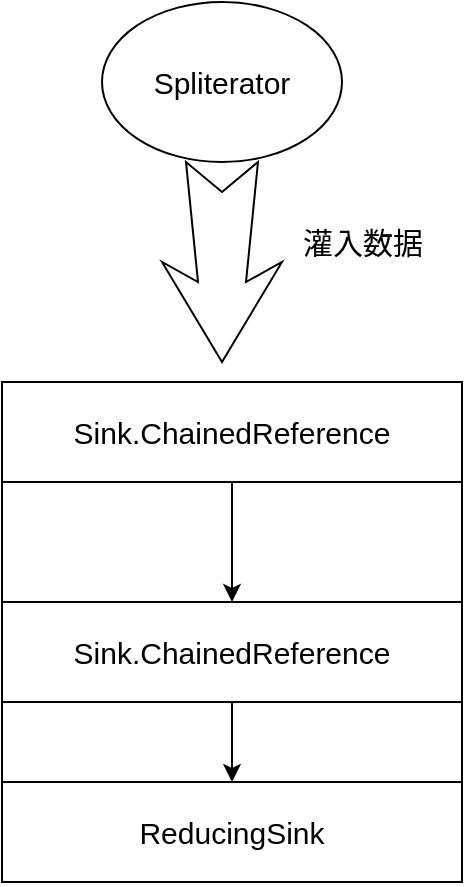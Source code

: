 <mxfile version="12.9.3" type="device"><diagram id="5NM173HUZd8clOpJOWK5" name="Page-1"><mxGraphModel dx="1408" dy="829" grid="1" gridSize="10" guides="1" tooltips="1" connect="1" arrows="1" fold="1" page="1" pageScale="1" pageWidth="850" pageHeight="1100" math="0" shadow="0"><root><mxCell id="0"/><mxCell id="1" parent="0"/><mxCell id="BjWrk4xcPSjpPekk9av3-1" style="edgeStyle=orthogonalEdgeStyle;rounded=0;orthogonalLoop=1;jettySize=auto;html=1;exitX=0.5;exitY=1;exitDx=0;exitDy=0;entryX=0.5;entryY=0;entryDx=0;entryDy=0;" edge="1" parent="1" source="BjWrk4xcPSjpPekk9av3-2" target="BjWrk4xcPSjpPekk9av3-4"><mxGeometry relative="1" as="geometry"/></mxCell><mxCell id="BjWrk4xcPSjpPekk9av3-2" value="&lt;font style=&quot;font-size: 15px&quot;&gt;Sink.ChainedReference&lt;/font&gt;" style="rounded=0;whiteSpace=wrap;html=1;" vertex="1" parent="1"><mxGeometry x="250" y="240" width="230" height="50" as="geometry"/></mxCell><mxCell id="BjWrk4xcPSjpPekk9av3-3" style="edgeStyle=orthogonalEdgeStyle;rounded=0;orthogonalLoop=1;jettySize=auto;html=1;exitX=0.5;exitY=1;exitDx=0;exitDy=0;" edge="1" parent="1" source="BjWrk4xcPSjpPekk9av3-4" target="BjWrk4xcPSjpPekk9av3-5"><mxGeometry relative="1" as="geometry"/></mxCell><mxCell id="BjWrk4xcPSjpPekk9av3-4" value="&lt;font style=&quot;font-size: 15px&quot;&gt;Sink.ChainedReference&lt;/font&gt;" style="rounded=0;whiteSpace=wrap;html=1;" vertex="1" parent="1"><mxGeometry x="250" y="350" width="230" height="50" as="geometry"/></mxCell><mxCell id="BjWrk4xcPSjpPekk9av3-5" value="&lt;span style=&quot;font-size: 15px&quot;&gt;ReducingSink&lt;/span&gt;" style="rounded=0;whiteSpace=wrap;html=1;" vertex="1" parent="1"><mxGeometry x="250" y="440" width="230" height="50" as="geometry"/></mxCell><mxCell id="BjWrk4xcPSjpPekk9av3-6" value="&lt;font style=&quot;font-size: 15px&quot;&gt;Spliterator&lt;/font&gt;" style="ellipse;whiteSpace=wrap;html=1;" vertex="1" parent="1"><mxGeometry x="300" y="50" width="120" height="80" as="geometry"/></mxCell><mxCell id="BjWrk4xcPSjpPekk9av3-7" value="" style="html=1;shadow=0;dashed=0;align=center;verticalAlign=middle;shape=mxgraph.arrows2.stylisedArrow;dy=0.6;dx=40;notch=15;feather=0.4;rotation=90;" vertex="1" parent="1"><mxGeometry x="310" y="150" width="100" height="60" as="geometry"/></mxCell><mxCell id="BjWrk4xcPSjpPekk9av3-9" value="&lt;font style=&quot;font-size: 15px&quot;&gt;灌入数据&lt;/font&gt;" style="text;html=1;align=center;verticalAlign=middle;resizable=0;points=[];autosize=1;" vertex="1" parent="1"><mxGeometry x="390" y="160" width="80" height="20" as="geometry"/></mxCell><mxCell id="BjWrk4xcPSjpPekk9av3-11" value="" style="endArrow=none;html=1;entryX=1;entryY=0;entryDx=0;entryDy=0;exitX=1;exitY=1;exitDx=0;exitDy=0;" edge="1" parent="1" source="BjWrk4xcPSjpPekk9av3-5" target="BjWrk4xcPSjpPekk9av3-2"><mxGeometry width="50" height="50" relative="1" as="geometry"><mxPoint x="520" y="390" as="sourcePoint"/><mxPoint x="570" y="340" as="targetPoint"/></mxGeometry></mxCell><mxCell id="BjWrk4xcPSjpPekk9av3-12" value="" style="endArrow=none;html=1;entryX=0;entryY=0;entryDx=0;entryDy=0;exitX=0;exitY=1;exitDx=0;exitDy=0;" edge="1" parent="1" source="BjWrk4xcPSjpPekk9av3-5" target="BjWrk4xcPSjpPekk9av3-2"><mxGeometry width="50" height="50" relative="1" as="geometry"><mxPoint x="130" y="370" as="sourcePoint"/><mxPoint x="180" y="320" as="targetPoint"/></mxGeometry></mxCell></root></mxGraphModel></diagram></mxfile>